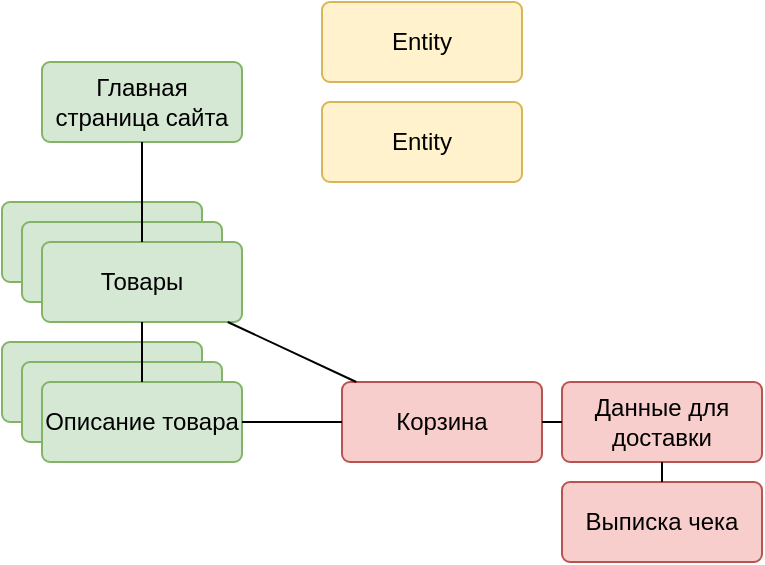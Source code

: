 <mxfile version="21.2.1" type="github">
  <diagram name="Страница 1" id="wX6QXFA7l-AqGliYYgXA">
    <mxGraphModel dx="299" dy="548" grid="1" gridSize="10" guides="1" tooltips="1" connect="1" arrows="1" fold="1" page="1" pageScale="1" pageWidth="827" pageHeight="1169" math="0" shadow="0">
      <root>
        <mxCell id="0" />
        <mxCell id="1" parent="0" />
        <mxCell id="Y3Pv7HkYquTEQDIWndtz-1" value="Entity" style="rounded=1;arcSize=10;whiteSpace=wrap;html=1;align=center;fillColor=#fff2cc;strokeColor=#d6b656;" vertex="1" parent="1">
          <mxGeometry x="260" y="330" width="100" height="40" as="geometry" />
        </mxCell>
        <mxCell id="Y3Pv7HkYquTEQDIWndtz-2" value="Главная страница сайта" style="rounded=1;arcSize=10;whiteSpace=wrap;html=1;align=center;fillColor=#d5e8d4;strokeColor=#82b366;" vertex="1" parent="1">
          <mxGeometry x="120" y="310" width="100" height="40" as="geometry" />
        </mxCell>
        <mxCell id="Y3Pv7HkYquTEQDIWndtz-3" value="Entity" style="rounded=1;arcSize=10;whiteSpace=wrap;html=1;align=center;fillColor=#fff2cc;strokeColor=#d6b656;" vertex="1" parent="1">
          <mxGeometry x="260" y="280" width="100" height="40" as="geometry" />
        </mxCell>
        <mxCell id="Y3Pv7HkYquTEQDIWndtz-5" value="Выписка чека" style="rounded=1;arcSize=10;whiteSpace=wrap;html=1;align=center;fillColor=#f8cecc;strokeColor=#b85450;" vertex="1" parent="1">
          <mxGeometry x="380" y="520" width="100" height="40" as="geometry" />
        </mxCell>
        <mxCell id="Y3Pv7HkYquTEQDIWndtz-6" value="Корзина" style="rounded=1;arcSize=10;whiteSpace=wrap;html=1;align=center;fillColor=#f8cecc;strokeColor=#b85450;" vertex="1" parent="1">
          <mxGeometry x="270" y="470" width="100" height="40" as="geometry" />
        </mxCell>
        <mxCell id="Y3Pv7HkYquTEQDIWndtz-9" value="Данные для доставки" style="rounded=1;arcSize=10;whiteSpace=wrap;html=1;align=center;fillColor=#f8cecc;strokeColor=#b85450;" vertex="1" parent="1">
          <mxGeometry x="380" y="470" width="100" height="40" as="geometry" />
        </mxCell>
        <mxCell id="Y3Pv7HkYquTEQDIWndtz-12" value="Товары" style="rounded=1;arcSize=10;whiteSpace=wrap;html=1;align=center;fillColor=#d5e8d4;strokeColor=#82b366;" vertex="1" parent="1">
          <mxGeometry x="100" y="380" width="100" height="40" as="geometry" />
        </mxCell>
        <mxCell id="Y3Pv7HkYquTEQDIWndtz-11" value="Товары" style="rounded=1;arcSize=10;whiteSpace=wrap;html=1;align=center;fillColor=#d5e8d4;strokeColor=#82b366;" vertex="1" parent="1">
          <mxGeometry x="110" y="390" width="100" height="40" as="geometry" />
        </mxCell>
        <mxCell id="Y3Pv7HkYquTEQDIWndtz-4" value="Товары" style="rounded=1;arcSize=10;whiteSpace=wrap;html=1;align=center;fillColor=#d5e8d4;strokeColor=#82b366;" vertex="1" parent="1">
          <mxGeometry x="120" y="400" width="100" height="40" as="geometry" />
        </mxCell>
        <mxCell id="Y3Pv7HkYquTEQDIWndtz-13" value="Товары" style="rounded=1;arcSize=10;whiteSpace=wrap;html=1;align=center;fillColor=#d5e8d4;strokeColor=#82b366;" vertex="1" parent="1">
          <mxGeometry x="100" y="450" width="100" height="40" as="geometry" />
        </mxCell>
        <mxCell id="Y3Pv7HkYquTEQDIWndtz-14" value="Товары" style="rounded=1;arcSize=10;whiteSpace=wrap;html=1;align=center;fillColor=#d5e8d4;strokeColor=#82b366;" vertex="1" parent="1">
          <mxGeometry x="110" y="460" width="100" height="40" as="geometry" />
        </mxCell>
        <mxCell id="Y3Pv7HkYquTEQDIWndtz-15" value="Описание товара" style="rounded=1;arcSize=10;whiteSpace=wrap;html=1;align=center;fillColor=#d5e8d4;strokeColor=#82b366;" vertex="1" parent="1">
          <mxGeometry x="120" y="470" width="100" height="40" as="geometry" />
        </mxCell>
        <mxCell id="Y3Pv7HkYquTEQDIWndtz-16" value="" style="endArrow=none;html=1;rounded=0;" edge="1" parent="1" source="Y3Pv7HkYquTEQDIWndtz-4" target="Y3Pv7HkYquTEQDIWndtz-2">
          <mxGeometry width="50" height="50" relative="1" as="geometry">
            <mxPoint x="150" y="350" as="sourcePoint" />
            <mxPoint x="200" y="300" as="targetPoint" />
          </mxGeometry>
        </mxCell>
        <mxCell id="Y3Pv7HkYquTEQDIWndtz-17" value="" style="endArrow=none;html=1;rounded=0;" edge="1" parent="1" source="Y3Pv7HkYquTEQDIWndtz-15" target="Y3Pv7HkYquTEQDIWndtz-4">
          <mxGeometry width="50" height="50" relative="1" as="geometry">
            <mxPoint x="160" y="590" as="sourcePoint" />
            <mxPoint x="210" y="540" as="targetPoint" />
          </mxGeometry>
        </mxCell>
        <mxCell id="Y3Pv7HkYquTEQDIWndtz-18" value="" style="endArrow=none;html=1;rounded=0;" edge="1" parent="1" source="Y3Pv7HkYquTEQDIWndtz-4" target="Y3Pv7HkYquTEQDIWndtz-6">
          <mxGeometry width="50" height="50" relative="1" as="geometry">
            <mxPoint x="250" y="490" as="sourcePoint" />
            <mxPoint x="300" y="440" as="targetPoint" />
          </mxGeometry>
        </mxCell>
        <mxCell id="Y3Pv7HkYquTEQDIWndtz-19" value="" style="endArrow=none;html=1;rounded=0;" edge="1" parent="1" source="Y3Pv7HkYquTEQDIWndtz-15" target="Y3Pv7HkYquTEQDIWndtz-6">
          <mxGeometry width="50" height="50" relative="1" as="geometry">
            <mxPoint x="280" y="450" as="sourcePoint" />
            <mxPoint x="330" y="400" as="targetPoint" />
          </mxGeometry>
        </mxCell>
        <mxCell id="Y3Pv7HkYquTEQDIWndtz-20" value="" style="endArrow=none;html=1;rounded=0;" edge="1" parent="1" source="Y3Pv7HkYquTEQDIWndtz-6" target="Y3Pv7HkYquTEQDIWndtz-9">
          <mxGeometry width="50" height="50" relative="1" as="geometry">
            <mxPoint x="310" y="460" as="sourcePoint" />
            <mxPoint x="360" y="410" as="targetPoint" />
          </mxGeometry>
        </mxCell>
        <mxCell id="Y3Pv7HkYquTEQDIWndtz-21" value="" style="endArrow=none;html=1;rounded=0;" edge="1" parent="1" source="Y3Pv7HkYquTEQDIWndtz-5" target="Y3Pv7HkYquTEQDIWndtz-9">
          <mxGeometry width="50" height="50" relative="1" as="geometry">
            <mxPoint x="330" y="450" as="sourcePoint" />
            <mxPoint x="380" y="400" as="targetPoint" />
          </mxGeometry>
        </mxCell>
      </root>
    </mxGraphModel>
  </diagram>
</mxfile>
